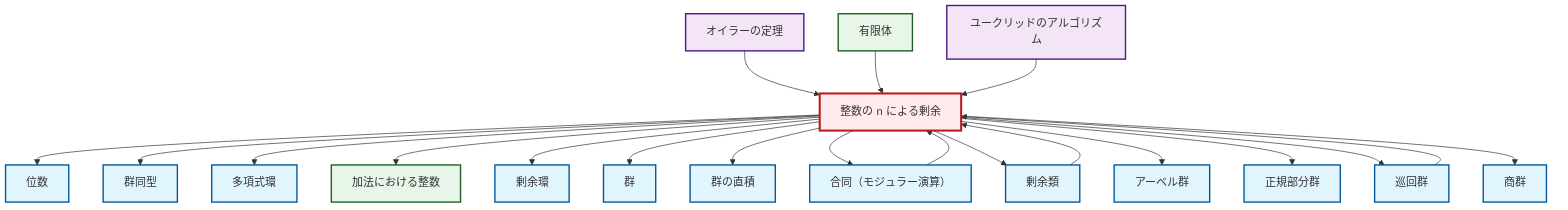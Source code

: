 graph TD
    classDef definition fill:#e1f5fe,stroke:#01579b,stroke-width:2px
    classDef theorem fill:#f3e5f5,stroke:#4a148c,stroke-width:2px
    classDef axiom fill:#fff3e0,stroke:#e65100,stroke-width:2px
    classDef example fill:#e8f5e9,stroke:#1b5e20,stroke-width:2px
    classDef current fill:#ffebee,stroke:#b71c1c,stroke-width:3px
    def-order["位数"]:::definition
    def-abelian-group["アーベル群"]:::definition
    thm-euclidean-algorithm["ユークリッドのアルゴリズム"]:::theorem
    def-normal-subgroup["正規部分群"]:::definition
    thm-euler["オイラーの定理"]:::theorem
    def-isomorphism["群同型"]:::definition
    ex-integers-addition["加法における整数"]:::example
    ex-quotient-integers-mod-n["整数の n による剰余"]:::example
    def-quotient-ring["剰余環"]:::definition
    ex-finite-field["有限体"]:::example
    def-group["群"]:::definition
    def-direct-product["群の直積"]:::definition
    def-congruence["合同（モジュラー演算）"]:::definition
    def-quotient-group["商群"]:::definition
    def-cyclic-group["巡回群"]:::definition
    def-coset["剰余類"]:::definition
    def-polynomial-ring["多項式環"]:::definition
    thm-euler --> ex-quotient-integers-mod-n
    ex-quotient-integers-mod-n --> def-order
    ex-quotient-integers-mod-n --> def-isomorphism
    ex-quotient-integers-mod-n --> def-polynomial-ring
    def-cyclic-group --> ex-quotient-integers-mod-n
    def-congruence --> ex-quotient-integers-mod-n
    ex-finite-field --> ex-quotient-integers-mod-n
    ex-quotient-integers-mod-n --> ex-integers-addition
    ex-quotient-integers-mod-n --> def-quotient-ring
    ex-quotient-integers-mod-n --> def-group
    ex-quotient-integers-mod-n --> def-direct-product
    thm-euclidean-algorithm --> ex-quotient-integers-mod-n
    ex-quotient-integers-mod-n --> def-congruence
    ex-quotient-integers-mod-n --> def-coset
    def-coset --> ex-quotient-integers-mod-n
    ex-quotient-integers-mod-n --> def-abelian-group
    ex-quotient-integers-mod-n --> def-normal-subgroup
    ex-quotient-integers-mod-n --> def-cyclic-group
    ex-quotient-integers-mod-n --> def-quotient-group
    class ex-quotient-integers-mod-n current